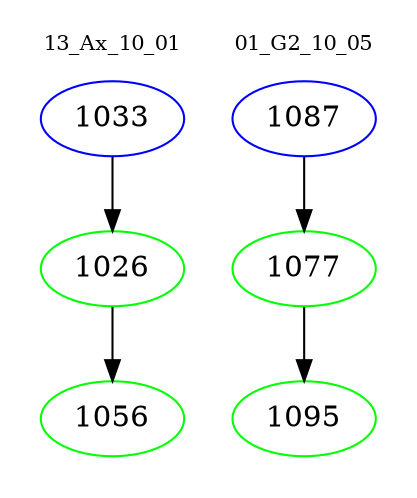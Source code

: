 digraph{
subgraph cluster_0 {
color = white
label = "13_Ax_10_01";
fontsize=10;
T0_1033 [label="1033", color="blue"]
T0_1033 -> T0_1026 [color="black"]
T0_1026 [label="1026", color="green"]
T0_1026 -> T0_1056 [color="black"]
T0_1056 [label="1056", color="green"]
}
subgraph cluster_1 {
color = white
label = "01_G2_10_05";
fontsize=10;
T1_1087 [label="1087", color="blue"]
T1_1087 -> T1_1077 [color="black"]
T1_1077 [label="1077", color="green"]
T1_1077 -> T1_1095 [color="black"]
T1_1095 [label="1095", color="green"]
}
}
